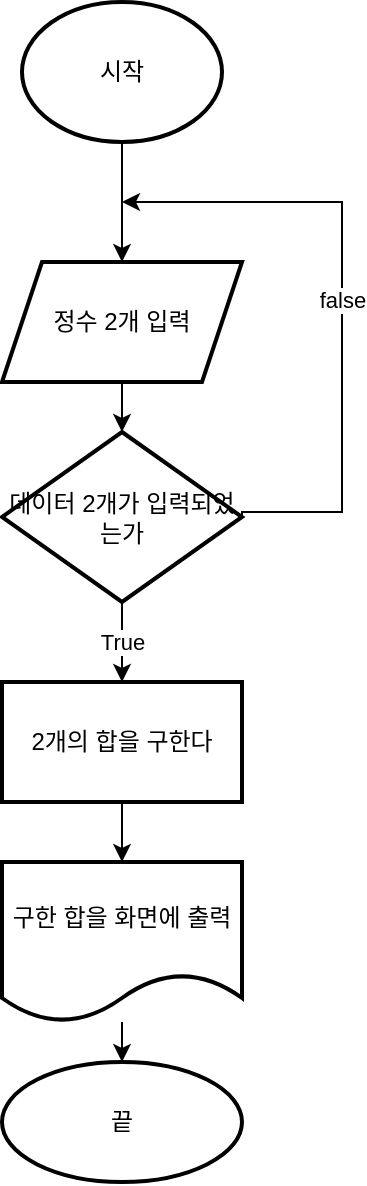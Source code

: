<mxfile version="18.0.7" type="github">
  <diagram id="ulDKiab5hXPTw-nIv8lt" name="Page-1">
    <mxGraphModel dx="806" dy="845" grid="1" gridSize="10" guides="1" tooltips="1" connect="1" arrows="1" fold="1" page="1" pageScale="1" pageWidth="827" pageHeight="1169" math="0" shadow="0">
      <root>
        <mxCell id="0" />
        <mxCell id="1" parent="0" />
        <mxCell id="4mxZf_RTy56D92MBAGLB-3" value="" style="edgeStyle=orthogonalEdgeStyle;rounded=0;orthogonalLoop=1;jettySize=auto;html=1;" edge="1" parent="1" source="4mxZf_RTy56D92MBAGLB-1" target="4mxZf_RTy56D92MBAGLB-2">
          <mxGeometry relative="1" as="geometry" />
        </mxCell>
        <mxCell id="4mxZf_RTy56D92MBAGLB-1" value="시작" style="strokeWidth=2;html=1;shape=mxgraph.flowchart.start_1;whiteSpace=wrap;" vertex="1" parent="1">
          <mxGeometry x="300" y="310" width="100" height="70" as="geometry" />
        </mxCell>
        <mxCell id="4mxZf_RTy56D92MBAGLB-11" value="" style="edgeStyle=orthogonalEdgeStyle;rounded=0;orthogonalLoop=1;jettySize=auto;html=1;" edge="1" parent="1" source="4mxZf_RTy56D92MBAGLB-2" target="4mxZf_RTy56D92MBAGLB-10">
          <mxGeometry relative="1" as="geometry" />
        </mxCell>
        <mxCell id="4mxZf_RTy56D92MBAGLB-2" value="정수 2개 입력" style="shape=parallelogram;perimeter=parallelogramPerimeter;whiteSpace=wrap;html=1;fixedSize=1;strokeWidth=2;" vertex="1" parent="1">
          <mxGeometry x="290" y="440" width="120" height="60" as="geometry" />
        </mxCell>
        <mxCell id="4mxZf_RTy56D92MBAGLB-7" value="" style="edgeStyle=orthogonalEdgeStyle;rounded=0;orthogonalLoop=1;jettySize=auto;html=1;" edge="1" parent="1" source="4mxZf_RTy56D92MBAGLB-4" target="4mxZf_RTy56D92MBAGLB-6">
          <mxGeometry relative="1" as="geometry" />
        </mxCell>
        <mxCell id="4mxZf_RTy56D92MBAGLB-4" value="2개의 합을 구한다" style="whiteSpace=wrap;html=1;strokeWidth=2;" vertex="1" parent="1">
          <mxGeometry x="290" y="650" width="120" height="60" as="geometry" />
        </mxCell>
        <mxCell id="4mxZf_RTy56D92MBAGLB-15" value="" style="edgeStyle=orthogonalEdgeStyle;rounded=0;orthogonalLoop=1;jettySize=auto;html=1;" edge="1" parent="1" source="4mxZf_RTy56D92MBAGLB-6" target="4mxZf_RTy56D92MBAGLB-14">
          <mxGeometry relative="1" as="geometry" />
        </mxCell>
        <mxCell id="4mxZf_RTy56D92MBAGLB-6" value="구한 합을 화면에 출력" style="shape=document;whiteSpace=wrap;html=1;boundedLbl=1;strokeWidth=2;" vertex="1" parent="1">
          <mxGeometry x="290" y="740" width="120" height="80" as="geometry" />
        </mxCell>
        <mxCell id="4mxZf_RTy56D92MBAGLB-12" value="True" style="edgeStyle=orthogonalEdgeStyle;rounded=0;orthogonalLoop=1;jettySize=auto;html=1;exitX=0.5;exitY=1;exitDx=0;exitDy=0;entryX=0.5;entryY=0;entryDx=0;entryDy=0;" edge="1" parent="1" source="4mxZf_RTy56D92MBAGLB-10" target="4mxZf_RTy56D92MBAGLB-4">
          <mxGeometry relative="1" as="geometry" />
        </mxCell>
        <mxCell id="4mxZf_RTy56D92MBAGLB-13" value="false" style="edgeStyle=orthogonalEdgeStyle;rounded=0;orthogonalLoop=1;jettySize=auto;html=1;exitX=1;exitY=0.5;exitDx=0;exitDy=0;" edge="1" parent="1" source="4mxZf_RTy56D92MBAGLB-10">
          <mxGeometry relative="1" as="geometry">
            <mxPoint x="350" y="410" as="targetPoint" />
            <Array as="points">
              <mxPoint x="410" y="565" />
              <mxPoint x="460" y="565" />
              <mxPoint x="460" y="410" />
              <mxPoint x="350" y="410" />
            </Array>
          </mxGeometry>
        </mxCell>
        <mxCell id="4mxZf_RTy56D92MBAGLB-10" value="데이터 2개가 입력되었는가" style="rhombus;whiteSpace=wrap;html=1;strokeWidth=2;" vertex="1" parent="1">
          <mxGeometry x="290" y="525" width="120" height="85" as="geometry" />
        </mxCell>
        <mxCell id="4mxZf_RTy56D92MBAGLB-14" value="끝" style="ellipse;whiteSpace=wrap;html=1;strokeWidth=2;" vertex="1" parent="1">
          <mxGeometry x="290" y="840" width="120" height="60" as="geometry" />
        </mxCell>
      </root>
    </mxGraphModel>
  </diagram>
</mxfile>
